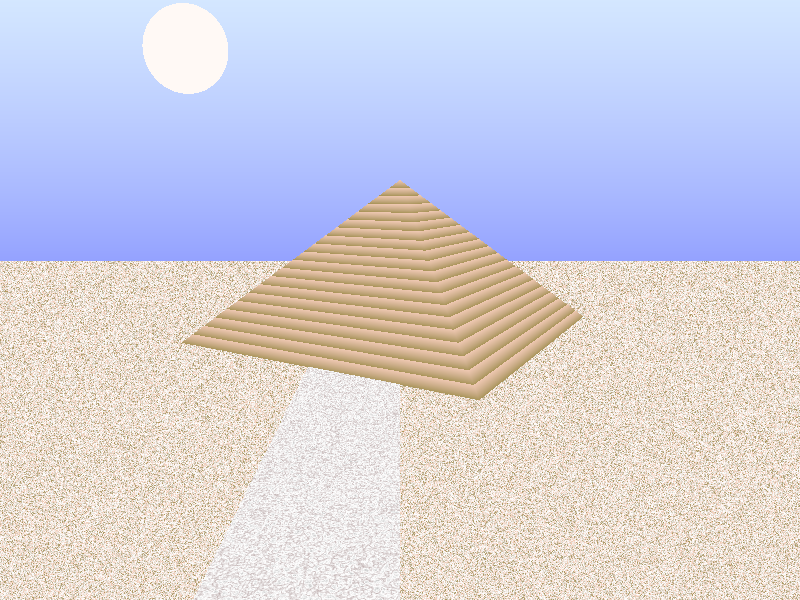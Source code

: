 #include "colors.inc"   

camera {
    location <0, 20, -50>
    look_at <0, 10, 0>
}    

light_source {
    <0, 2000, 0>
    White
}

light_source {
    <0, 1000,-2000>
    White
} 

// Background
plane {
    z, 100
    pigment {    
        gradient y
        pigment_map {
            [0.0 Blue]
            [0.5 rgb <0.74, 0.9, 1>]  
            [1.0 White]   
        }                                              
        scale 250
        phase 1.2
    }
}  

plane {
    y, 0
    pigment {
        gradient z
        pigment_map {
            [0.0 Tan]
            [0.5 White]
            [1.0 rgb <0.4, 0.3, 0.1>]
        }    
        turbulence 2
        phase 2
        scale 0.1
    }
}          

prism {
    conic_sweep
    linear_spline
    0,
    1,
    5,
    <4,4>,<-4,4>,<-4,-4>,<4,-4>,<4,4>
    rotate <180, 0, 0>
    translate <0, 1, 0>
    scale <1, 4, 1>
    pigment { 
        gradient y    
        pigment_map {
            [0.0 Tan]
            [1.0 rgb <0.4, 0.3, 0.1>]
        }         
        rotate z*180
        scale .2 
    }         
    rotate y*30
    scale 5  
    translate <0,0,30>
}                 
  
box {
    <0,0,30>
    <-10,0.05,-30>
    pigment {
        granite 
        pigment_map {
            [0.0 rgb <0.5, 0.4, 0.4>]
            [0.5 White]
            [1.0 Gray50]
        }    
    }            
}    
          

light_source {
    <-50, 50, 90>
    color rgb <1, 0.8, 0.5>   
    circular                   
    area_light
    <1,0,0>
    <0,0,1>
    2
    2                
}    


disc {
    <-50, 50, 99>
    <0,0,1>      
    10    
    pigment {
        rgb <1, 0.95, 0.91>
    }      
    no_shadow          
}    
 